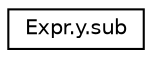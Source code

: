 digraph "Graphical Class Hierarchy"
{
 // LATEX_PDF_SIZE
  edge [fontname="Helvetica",fontsize="10",labelfontname="Helvetica",labelfontsize="10"];
  node [fontname="Helvetica",fontsize="10",shape=record];
  rankdir="LR";
  Node0 [label="Expr.y.sub",height=0.2,width=0.4,color="black", fillcolor="white", style="filled",URL="$db/d1b/sqlite3_8c.html#dc/da9/structExpr_8y_8sub",tooltip=" "];
}
